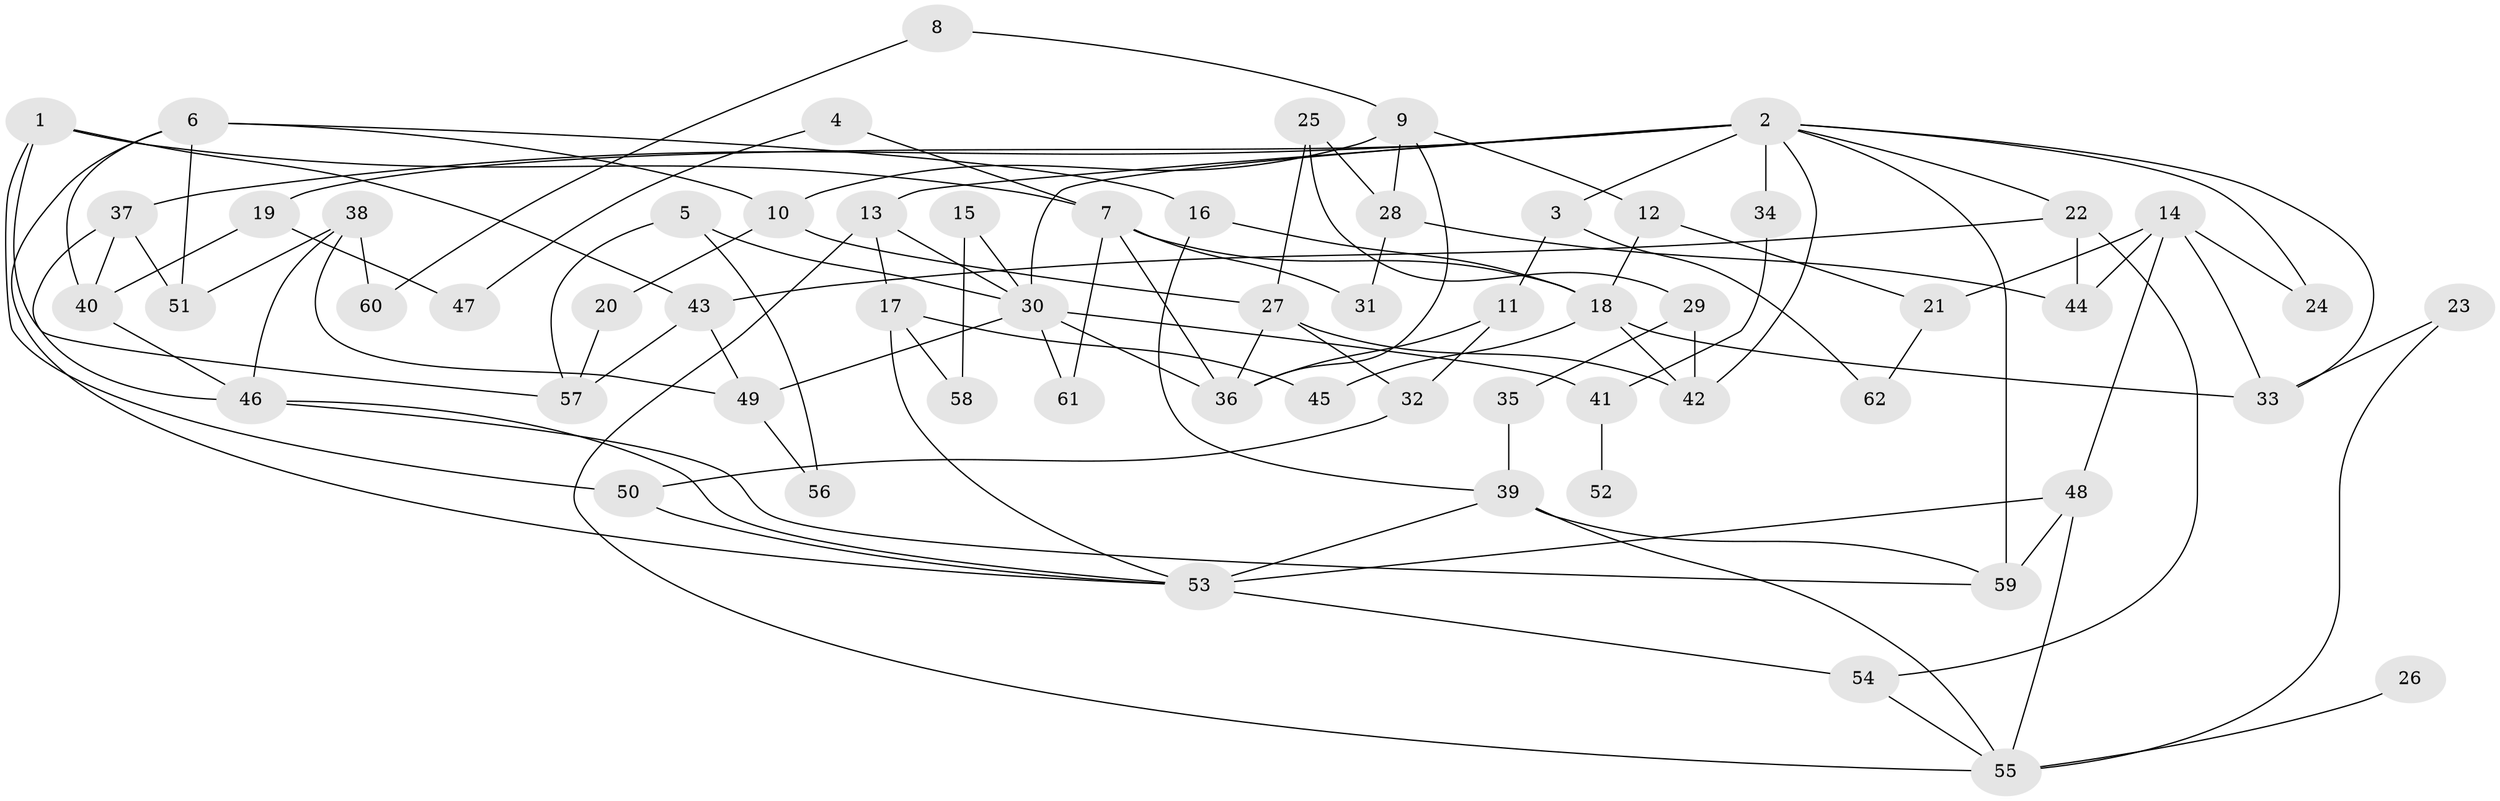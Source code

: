 // original degree distribution, {4: 0.08943089430894309, 7: 0.024390243902439025, 6: 0.032520325203252036, 5: 0.06504065040650407, 3: 0.35772357723577236, 2: 0.23577235772357724, 1: 0.18699186991869918, 8: 0.008130081300813009}
// Generated by graph-tools (version 1.1) at 2025/00/03/09/25 03:00:59]
// undirected, 62 vertices, 111 edges
graph export_dot {
graph [start="1"]
  node [color=gray90,style=filled];
  1;
  2;
  3;
  4;
  5;
  6;
  7;
  8;
  9;
  10;
  11;
  12;
  13;
  14;
  15;
  16;
  17;
  18;
  19;
  20;
  21;
  22;
  23;
  24;
  25;
  26;
  27;
  28;
  29;
  30;
  31;
  32;
  33;
  34;
  35;
  36;
  37;
  38;
  39;
  40;
  41;
  42;
  43;
  44;
  45;
  46;
  47;
  48;
  49;
  50;
  51;
  52;
  53;
  54;
  55;
  56;
  57;
  58;
  59;
  60;
  61;
  62;
  1 -- 7 [weight=1.0];
  1 -- 43 [weight=1.0];
  1 -- 50 [weight=1.0];
  1 -- 57 [weight=1.0];
  2 -- 3 [weight=1.0];
  2 -- 13 [weight=1.0];
  2 -- 19 [weight=1.0];
  2 -- 22 [weight=1.0];
  2 -- 24 [weight=1.0];
  2 -- 30 [weight=1.0];
  2 -- 33 [weight=1.0];
  2 -- 34 [weight=1.0];
  2 -- 37 [weight=1.0];
  2 -- 42 [weight=1.0];
  2 -- 59 [weight=1.0];
  3 -- 11 [weight=1.0];
  3 -- 62 [weight=1.0];
  4 -- 7 [weight=1.0];
  4 -- 47 [weight=1.0];
  5 -- 30 [weight=1.0];
  5 -- 56 [weight=1.0];
  5 -- 57 [weight=1.0];
  6 -- 10 [weight=1.0];
  6 -- 16 [weight=1.0];
  6 -- 40 [weight=1.0];
  6 -- 51 [weight=1.0];
  6 -- 53 [weight=1.0];
  7 -- 18 [weight=1.0];
  7 -- 31 [weight=1.0];
  7 -- 36 [weight=1.0];
  7 -- 61 [weight=1.0];
  8 -- 9 [weight=1.0];
  8 -- 60 [weight=1.0];
  9 -- 10 [weight=1.0];
  9 -- 12 [weight=1.0];
  9 -- 28 [weight=1.0];
  9 -- 36 [weight=1.0];
  10 -- 20 [weight=1.0];
  10 -- 27 [weight=1.0];
  11 -- 32 [weight=1.0];
  11 -- 36 [weight=1.0];
  12 -- 18 [weight=1.0];
  12 -- 21 [weight=1.0];
  13 -- 17 [weight=2.0];
  13 -- 30 [weight=1.0];
  13 -- 55 [weight=1.0];
  14 -- 21 [weight=1.0];
  14 -- 24 [weight=1.0];
  14 -- 33 [weight=1.0];
  14 -- 44 [weight=1.0];
  14 -- 48 [weight=1.0];
  15 -- 30 [weight=1.0];
  15 -- 58 [weight=1.0];
  16 -- 18 [weight=1.0];
  16 -- 39 [weight=1.0];
  17 -- 45 [weight=1.0];
  17 -- 53 [weight=1.0];
  17 -- 58 [weight=1.0];
  18 -- 33 [weight=1.0];
  18 -- 42 [weight=1.0];
  18 -- 45 [weight=1.0];
  19 -- 40 [weight=1.0];
  19 -- 47 [weight=1.0];
  20 -- 57 [weight=1.0];
  21 -- 62 [weight=1.0];
  22 -- 43 [weight=1.0];
  22 -- 44 [weight=1.0];
  22 -- 54 [weight=1.0];
  23 -- 33 [weight=1.0];
  23 -- 55 [weight=1.0];
  25 -- 27 [weight=1.0];
  25 -- 28 [weight=1.0];
  25 -- 29 [weight=1.0];
  26 -- 55 [weight=1.0];
  27 -- 32 [weight=1.0];
  27 -- 36 [weight=1.0];
  27 -- 42 [weight=1.0];
  28 -- 31 [weight=1.0];
  28 -- 44 [weight=1.0];
  29 -- 35 [weight=1.0];
  29 -- 42 [weight=2.0];
  30 -- 36 [weight=1.0];
  30 -- 41 [weight=1.0];
  30 -- 49 [weight=1.0];
  30 -- 61 [weight=1.0];
  32 -- 50 [weight=1.0];
  34 -- 41 [weight=1.0];
  35 -- 39 [weight=1.0];
  37 -- 40 [weight=1.0];
  37 -- 46 [weight=1.0];
  37 -- 51 [weight=1.0];
  38 -- 46 [weight=1.0];
  38 -- 49 [weight=1.0];
  38 -- 51 [weight=1.0];
  38 -- 60 [weight=1.0];
  39 -- 53 [weight=1.0];
  39 -- 55 [weight=1.0];
  39 -- 59 [weight=1.0];
  40 -- 46 [weight=1.0];
  41 -- 52 [weight=1.0];
  43 -- 49 [weight=1.0];
  43 -- 57 [weight=1.0];
  46 -- 53 [weight=1.0];
  46 -- 59 [weight=1.0];
  48 -- 53 [weight=2.0];
  48 -- 55 [weight=1.0];
  48 -- 59 [weight=1.0];
  49 -- 56 [weight=1.0];
  50 -- 53 [weight=1.0];
  53 -- 54 [weight=1.0];
  54 -- 55 [weight=1.0];
}
